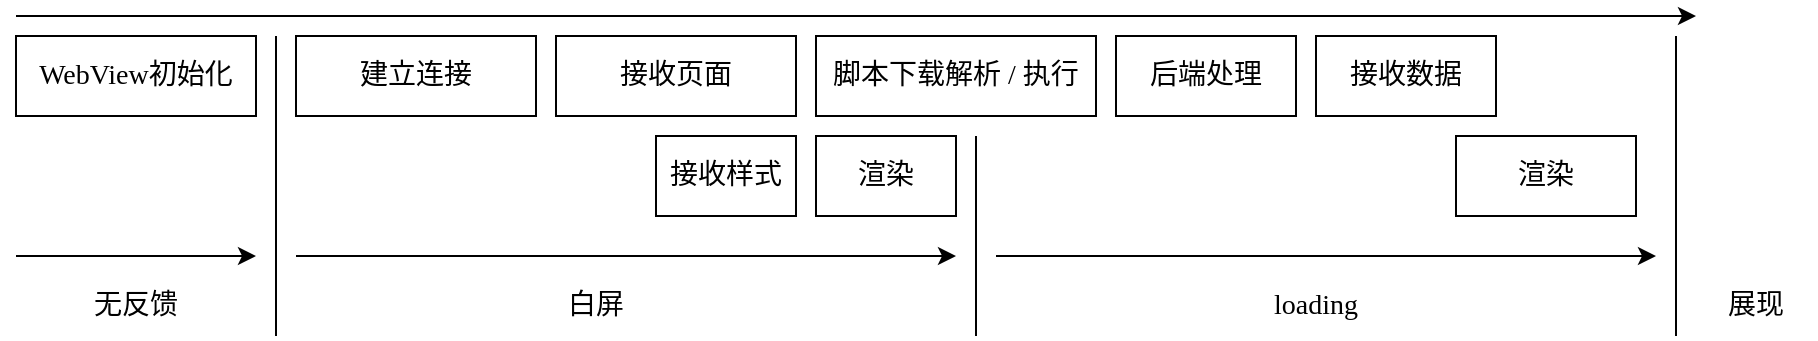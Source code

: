 <mxfile version="20.8.3" type="github">
  <diagram id="prtHgNgQTEPvFCAcTncT" name="Page-1">
    <mxGraphModel dx="1024" dy="551" grid="1" gridSize="10" guides="1" tooltips="1" connect="1" arrows="1" fold="1" page="0" pageScale="1" pageWidth="827" pageHeight="1169" math="0" shadow="0">
      <root>
        <mxCell id="0" />
        <mxCell id="1" parent="0" />
        <mxCell id="BCb-Wsckc3-ovvhmENYA-1" value="" style="endArrow=classic;html=1;rounded=0;" parent="1" edge="1">
          <mxGeometry width="50" height="50" relative="1" as="geometry">
            <mxPoint x="80" y="320" as="sourcePoint" />
            <mxPoint x="920" y="320" as="targetPoint" />
          </mxGeometry>
        </mxCell>
        <mxCell id="BCb-Wsckc3-ovvhmENYA-2" value="WebView初始化" style="rounded=0;whiteSpace=wrap;html=1;fontSize=14;fontFamily=Times New Roman;" parent="1" vertex="1">
          <mxGeometry x="80" y="330" width="120" height="40" as="geometry" />
        </mxCell>
        <mxCell id="BCb-Wsckc3-ovvhmENYA-3" value="建立连接" style="rounded=0;whiteSpace=wrap;html=1;fontSize=14;fontFamily=Times New Roman;" parent="1" vertex="1">
          <mxGeometry x="220" y="330" width="120" height="40" as="geometry" />
        </mxCell>
        <mxCell id="BCb-Wsckc3-ovvhmENYA-4" value="" style="endArrow=none;html=1;rounded=0;fontFamily=Times New Roman;fontSize=14;" parent="1" edge="1">
          <mxGeometry width="50" height="50" relative="1" as="geometry">
            <mxPoint x="210" y="480" as="sourcePoint" />
            <mxPoint x="210" y="330" as="targetPoint" />
          </mxGeometry>
        </mxCell>
        <mxCell id="BCb-Wsckc3-ovvhmENYA-5" value="" style="endArrow=classic;html=1;rounded=0;fontFamily=Times New Roman;fontSize=14;" parent="1" edge="1">
          <mxGeometry width="50" height="50" relative="1" as="geometry">
            <mxPoint x="80" y="440" as="sourcePoint" />
            <mxPoint x="200" y="440" as="targetPoint" />
          </mxGeometry>
        </mxCell>
        <mxCell id="BCb-Wsckc3-ovvhmENYA-6" value="无反馈" style="text;html=1;strokeColor=none;fillColor=none;align=center;verticalAlign=middle;whiteSpace=wrap;rounded=0;fontFamily=Times New Roman;fontSize=14;" parent="1" vertex="1">
          <mxGeometry x="110" y="450" width="60" height="30" as="geometry" />
        </mxCell>
        <mxCell id="6hZXc3N0psQglXJOi1we-1" value="接收页面" style="rounded=0;whiteSpace=wrap;html=1;fontSize=14;fontFamily=Times New Roman;" vertex="1" parent="1">
          <mxGeometry x="350" y="330" width="120" height="40" as="geometry" />
        </mxCell>
        <mxCell id="6hZXc3N0psQglXJOi1we-2" value="接收样式" style="rounded=0;whiteSpace=wrap;html=1;fontSize=14;fontFamily=Times New Roman;" vertex="1" parent="1">
          <mxGeometry x="400" y="380" width="70" height="40" as="geometry" />
        </mxCell>
        <mxCell id="6hZXc3N0psQglXJOi1we-3" value="渲染" style="rounded=0;whiteSpace=wrap;html=1;fontSize=14;fontFamily=Times New Roman;" vertex="1" parent="1">
          <mxGeometry x="480" y="380" width="70" height="40" as="geometry" />
        </mxCell>
        <mxCell id="6hZXc3N0psQglXJOi1we-4" value="" style="endArrow=none;html=1;rounded=0;fontFamily=Times New Roman;fontSize=14;" edge="1" parent="1">
          <mxGeometry width="50" height="50" relative="1" as="geometry">
            <mxPoint x="560" y="480" as="sourcePoint" />
            <mxPoint x="560" y="380" as="targetPoint" />
          </mxGeometry>
        </mxCell>
        <mxCell id="6hZXc3N0psQglXJOi1we-5" value="" style="endArrow=classic;html=1;rounded=0;fontFamily=Times New Roman;fontSize=14;" edge="1" parent="1">
          <mxGeometry width="50" height="50" relative="1" as="geometry">
            <mxPoint x="220" y="440" as="sourcePoint" />
            <mxPoint x="550" y="440" as="targetPoint" />
          </mxGeometry>
        </mxCell>
        <mxCell id="6hZXc3N0psQglXJOi1we-6" value="白屏" style="text;html=1;strokeColor=none;fillColor=none;align=center;verticalAlign=middle;whiteSpace=wrap;rounded=0;fontFamily=Times New Roman;fontSize=14;" vertex="1" parent="1">
          <mxGeometry x="340" y="450" width="60" height="30" as="geometry" />
        </mxCell>
        <mxCell id="6hZXc3N0psQglXJOi1we-8" value="脚本下载解析 / 执行" style="rounded=0;whiteSpace=wrap;html=1;fontSize=14;fontFamily=Times New Roman;" vertex="1" parent="1">
          <mxGeometry x="480" y="330" width="140" height="40" as="geometry" />
        </mxCell>
        <mxCell id="6hZXc3N0psQglXJOi1we-9" value="后端处理" style="rounded=0;whiteSpace=wrap;html=1;fontSize=14;fontFamily=Times New Roman;" vertex="1" parent="1">
          <mxGeometry x="630" y="330" width="90" height="40" as="geometry" />
        </mxCell>
        <mxCell id="6hZXc3N0psQglXJOi1we-10" value="接收数据" style="rounded=0;whiteSpace=wrap;html=1;fontSize=14;fontFamily=Times New Roman;" vertex="1" parent="1">
          <mxGeometry x="730" y="330" width="90" height="40" as="geometry" />
        </mxCell>
        <mxCell id="6hZXc3N0psQglXJOi1we-11" value="渲染" style="rounded=0;whiteSpace=wrap;html=1;fontSize=14;fontFamily=Times New Roman;" vertex="1" parent="1">
          <mxGeometry x="800" y="380" width="90" height="40" as="geometry" />
        </mxCell>
        <mxCell id="6hZXc3N0psQglXJOi1we-12" value="" style="endArrow=classic;html=1;rounded=0;fontFamily=Times New Roman;fontSize=14;" edge="1" parent="1">
          <mxGeometry width="50" height="50" relative="1" as="geometry">
            <mxPoint x="570" y="440" as="sourcePoint" />
            <mxPoint x="900" y="440" as="targetPoint" />
          </mxGeometry>
        </mxCell>
        <mxCell id="6hZXc3N0psQglXJOi1we-13" value="loading" style="text;html=1;strokeColor=none;fillColor=none;align=center;verticalAlign=middle;whiteSpace=wrap;rounded=0;fontFamily=Times New Roman;fontSize=14;" vertex="1" parent="1">
          <mxGeometry x="700" y="450" width="60" height="30" as="geometry" />
        </mxCell>
        <mxCell id="6hZXc3N0psQglXJOi1we-14" value="" style="endArrow=none;html=1;rounded=0;fontFamily=Times New Roman;fontSize=14;" edge="1" parent="1">
          <mxGeometry width="50" height="50" relative="1" as="geometry">
            <mxPoint x="910" y="480" as="sourcePoint" />
            <mxPoint x="910" y="330" as="targetPoint" />
            <Array as="points" />
          </mxGeometry>
        </mxCell>
        <mxCell id="6hZXc3N0psQglXJOi1we-15" value="展现" style="text;html=1;strokeColor=none;fillColor=none;align=center;verticalAlign=middle;whiteSpace=wrap;rounded=0;fontFamily=Times New Roman;fontSize=14;" vertex="1" parent="1">
          <mxGeometry x="920" y="450" width="60" height="30" as="geometry" />
        </mxCell>
      </root>
    </mxGraphModel>
  </diagram>
</mxfile>

